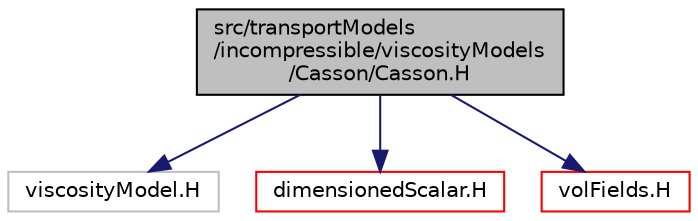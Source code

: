 digraph "src/transportModels/incompressible/viscosityModels/Casson/Casson.H"
{
  bgcolor="transparent";
  edge [fontname="Helvetica",fontsize="10",labelfontname="Helvetica",labelfontsize="10"];
  node [fontname="Helvetica",fontsize="10",shape=record];
  Node0 [label="src/transportModels\l/incompressible/viscosityModels\l/Casson/Casson.H",height=0.2,width=0.4,color="black", fillcolor="grey75", style="filled", fontcolor="black"];
  Node0 -> Node1 [color="midnightblue",fontsize="10",style="solid",fontname="Helvetica"];
  Node1 [label="viscosityModel.H",height=0.2,width=0.4,color="grey75"];
  Node0 -> Node2 [color="midnightblue",fontsize="10",style="solid",fontname="Helvetica"];
  Node2 [label="dimensionedScalar.H",height=0.2,width=0.4,color="red",URL="$a10061.html"];
  Node0 -> Node123 [color="midnightblue",fontsize="10",style="solid",fontname="Helvetica"];
  Node123 [label="volFields.H",height=0.2,width=0.4,color="red",URL="$a02912.html"];
}
